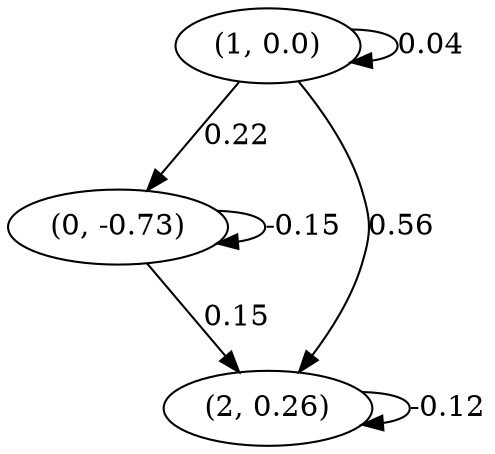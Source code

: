 digraph {
    0 [ label = "(0, -0.73)" ]
    1 [ label = "(1, 0.0)" ]
    2 [ label = "(2, 0.26)" ]
    0 -> 0 [ label = "-0.15" ]
    1 -> 1 [ label = "0.04" ]
    2 -> 2 [ label = "-0.12" ]
    1 -> 0 [ label = "0.22" ]
    0 -> 2 [ label = "0.15" ]
    1 -> 2 [ label = "0.56" ]
}

